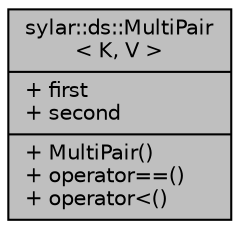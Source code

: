 digraph "sylar::ds::MultiPair&lt; K, V &gt;"
{
 // LATEX_PDF_SIZE
  edge [fontname="Helvetica",fontsize="10",labelfontname="Helvetica",labelfontsize="10"];
  node [fontname="Helvetica",fontsize="10",shape=record];
  Node1 [label="{sylar::ds::MultiPair\l\< K, V \>\n|+ first\l+ second\l|+ MultiPair()\l+ operator==()\l+ operator\<()\l}",height=0.2,width=0.4,color="black", fillcolor="grey75", style="filled", fontcolor="black",tooltip=" "];
}
